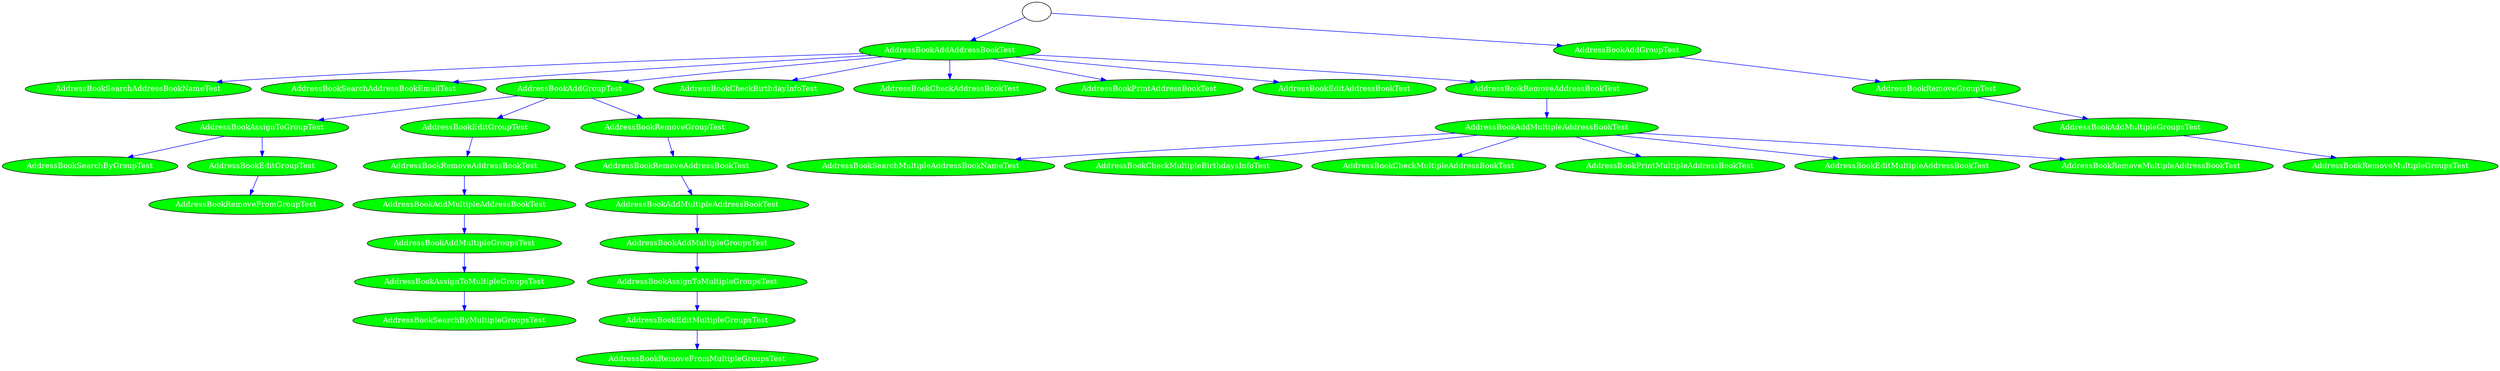 strict digraph G {
root_925284253 [ label="" color = "black" ];
AddressBookAddAddressBookTest_220541490 [ label="AddressBookAddAddressBookTest"fillcolor="green" style="filled" fontcolor="white" ];
AddressBookAddGroupTest_837123885 [ label="AddressBookAddGroupTest"fillcolor="green" style="filled" fontcolor="white" ];
AddressBookSearchAddressBookNameTest_714040706 [ label="AddressBookSearchAddressBookNameTest"fillcolor="green" style="filled" fontcolor="white" ];
AddressBookSearchAddressBookEmailTest_1831910146 [ label="AddressBookSearchAddressBookEmailTest"fillcolor="green" style="filled" fontcolor="white" ];
AddressBookAddGroupTest_1541866648 [ label="AddressBookAddGroupTest"fillcolor="green" style="filled" fontcolor="white" ];
AddressBookCheckBirthdayInfoTest_1562775792 [ label="AddressBookCheckBirthdayInfoTest"fillcolor="green" style="filled" fontcolor="white" ];
AddressBookCheckAddressBookTest_37472437 [ label="AddressBookCheckAddressBookTest"fillcolor="green" style="filled" fontcolor="white" ];
AddressBookPrintAddressBookTest_1367160731 [ label="AddressBookPrintAddressBookTest"fillcolor="green" style="filled" fontcolor="white" ];
AddressBookEditAddressBookTest_1242671955 [ label="AddressBookEditAddressBookTest"fillcolor="green" style="filled" fontcolor="white" ];
AddressBookRemoveAddressBookTest_314937647 [ label="AddressBookRemoveAddressBookTest"fillcolor="green" style="filled" fontcolor="white" ];
AddressBookRemoveGroupTest_369932721 [ label="AddressBookRemoveGroupTest"fillcolor="green" style="filled" fontcolor="white" ];
AddressBookAssignToGroupTest_173414818 [ label="AddressBookAssignToGroupTest"fillcolor="green" style="filled" fontcolor="white" ];
AddressBookEditGroupTest_1842346408 [ label="AddressBookEditGroupTest"fillcolor="green" style="filled" fontcolor="white" ];
AddressBookRemoveGroupTest_1074675484 [ label="AddressBookRemoveGroupTest"fillcolor="green" style="filled" fontcolor="white" ];
AddressBookAddMultipleAddressBookTest_585631716 [ label="AddressBookAddMultipleAddressBookTest"fillcolor="green" style="filled" fontcolor="white" ];
AddressBookAddMultipleGroupsTest_378174875 [ label="AddressBookAddMultipleGroupsTest"fillcolor="green" style="filled" fontcolor="white" ];
AddressBookSearchByGroupTest_1555437774 [ label="AddressBookSearchByGroupTest"fillcolor="green" style="filled" fontcolor="white" ];
AddressBookEditGroupTest_737339422 [ label="AddressBookEditGroupTest"fillcolor="green" style="filled" fontcolor="white" ];
AddressBookRemoveAddressBookTest_1306867271 [ label="AddressBookRemoveAddressBookTest"fillcolor="green" style="filled" fontcolor="white" ];
AddressBookRemoveAddressBookTest_1610154621 [ label="AddressBookRemoveAddressBookTest"fillcolor="green" style="filled" fontcolor="white" ];
AddressBookSearchMultipleAddressBookNameTest_106715730 [ label="AddressBookSearchMultipleAddressBookNameTest"fillcolor="green" style="filled" fontcolor="white" ];
AddressBookCheckMultipleBirthdaysInfoTest_210123324 [ label="AddressBookCheckMultipleBirthdaysInfoTest"fillcolor="green" style="filled" fontcolor="white" ];
AddressBookCheckMultipleAddressBookTest_1660680700 [ label="AddressBookCheckMultipleAddressBookTest"fillcolor="green" style="filled" fontcolor="white" ];
AddressBookPrintMultipleAddressBookTest_1396924438 [ label="AddressBookPrintMultipleAddressBookTest"fillcolor="green" style="filled" fontcolor="white" ];
AddressBookEditMultipleAddressBookTest_346508450 [ label="AddressBookEditMultipleAddressBookTest"fillcolor="green" style="filled" fontcolor="white" ];
AddressBookRemoveMultipleAddressBookTest_80644576 [ label="AddressBookRemoveMultipleAddressBookTest"fillcolor="green" style="filled" fontcolor="white" ];
AddressBookRemoveMultipleGroupsTest_133334873 [ label="AddressBookRemoveMultipleGroupsTest"fillcolor="green" style="filled" fontcolor="white" ];
AddressBookRemoveFromGroupTest_1200337671 [ label="AddressBookRemoveFromGroupTest"fillcolor="green" style="filled" fontcolor="white" ];
AddressBookAddMultipleAddressBookTest_2087530662 [ label="AddressBookAddMultipleAddressBookTest"fillcolor="green" style="filled" fontcolor="white" ];
AddressBookAddMultipleAddressBookTest_709585258 [ label="AddressBookAddMultipleAddressBookTest"fillcolor="green" style="filled" fontcolor="white" ];
AddressBookAddMultipleGroupsTest_2095772816 [ label="AddressBookAddMultipleGroupsTest"fillcolor="green" style="filled" fontcolor="white" ];
AddressBookAddMultipleGroupsTest_717827412 [ label="AddressBookAddMultipleGroupsTest"fillcolor="green" style="filled" fontcolor="white" ];
AddressBookAssignToMultipleGroupsTest_1643640412 [ label="AddressBookAssignToMultipleGroupsTest"fillcolor="green" style="filled" fontcolor="white" ];
AddressBookAssignToMultipleGroupsTest_265695008 [ label="AddressBookAssignToMultipleGroupsTest"fillcolor="green" style="filled" fontcolor="white" ];
AddressBookSearchByMultipleGroupsTest_216656868 [ label="AddressBookSearchByMultipleGroupsTest"fillcolor="green" style="filled" fontcolor="white" ];
AddressBookEditMultipleGroupsTest_103561830 [ label="AddressBookEditMultipleGroupsTest"fillcolor="green" style="filled" fontcolor="white" ];
AddressBookRemoveFromMultipleGroupsTest_1159496113 [ label="AddressBookRemoveFromMultipleGroupsTest"fillcolor="green" style="filled" fontcolor="white" ];
  root_925284253 -> AddressBookAddAddressBookTest_220541490 [ label="" color="blue" ];
  root_925284253 -> AddressBookAddGroupTest_837123885 [ label="" color="blue" ];
  AddressBookAddAddressBookTest_220541490 -> AddressBookSearchAddressBookNameTest_714040706 [ label="" color="blue" ];
  AddressBookAddAddressBookTest_220541490 -> AddressBookSearchAddressBookEmailTest_1831910146 [ label="" color="blue" ];
  AddressBookAddAddressBookTest_220541490 -> AddressBookAddGroupTest_1541866648 [ label="" color="blue" ];
  AddressBookAddAddressBookTest_220541490 -> AddressBookCheckBirthdayInfoTest_1562775792 [ label="" color="blue" ];
  AddressBookAddAddressBookTest_220541490 -> AddressBookCheckAddressBookTest_37472437 [ label="" color="blue" ];
  AddressBookAddAddressBookTest_220541490 -> AddressBookPrintAddressBookTest_1367160731 [ label="" color="blue" ];
  AddressBookAddAddressBookTest_220541490 -> AddressBookEditAddressBookTest_1242671955 [ label="" color="blue" ];
  AddressBookAddAddressBookTest_220541490 -> AddressBookRemoveAddressBookTest_314937647 [ label="" color="blue" ];
  AddressBookAddGroupTest_837123885 -> AddressBookRemoveGroupTest_369932721 [ label="" color="blue" ];
  AddressBookAddGroupTest_1541866648 -> AddressBookAssignToGroupTest_173414818 [ label="" color="blue" ];
  AddressBookAddGroupTest_1541866648 -> AddressBookEditGroupTest_1842346408 [ label="" color="blue" ];
  AddressBookAddGroupTest_1541866648 -> AddressBookRemoveGroupTest_1074675484 [ label="" color="blue" ];
  AddressBookRemoveAddressBookTest_314937647 -> AddressBookAddMultipleAddressBookTest_585631716 [ label="" color="blue" ];
  AddressBookRemoveGroupTest_369932721 -> AddressBookAddMultipleGroupsTest_378174875 [ label="" color="blue" ];
  AddressBookAssignToGroupTest_173414818 -> AddressBookSearchByGroupTest_1555437774 [ label="" color="blue" ];
  AddressBookAssignToGroupTest_173414818 -> AddressBookEditGroupTest_737339422 [ label="" color="blue" ];
  AddressBookEditGroupTest_1842346408 -> AddressBookRemoveAddressBookTest_1306867271 [ label="" color="blue" ];
  AddressBookRemoveGroupTest_1074675484 -> AddressBookRemoveAddressBookTest_1610154621 [ label="" color="blue" ];
  AddressBookAddMultipleAddressBookTest_585631716 -> AddressBookSearchMultipleAddressBookNameTest_106715730 [ label="" color="blue" ];
  AddressBookAddMultipleAddressBookTest_585631716 -> AddressBookCheckMultipleBirthdaysInfoTest_210123324 [ label="" color="blue" ];
  AddressBookAddMultipleAddressBookTest_585631716 -> AddressBookCheckMultipleAddressBookTest_1660680700 [ label="" color="blue" ];
  AddressBookAddMultipleAddressBookTest_585631716 -> AddressBookPrintMultipleAddressBookTest_1396924438 [ label="" color="blue" ];
  AddressBookAddMultipleAddressBookTest_585631716 -> AddressBookEditMultipleAddressBookTest_346508450 [ label="" color="blue" ];
  AddressBookAddMultipleAddressBookTest_585631716 -> AddressBookRemoveMultipleAddressBookTest_80644576 [ label="" color="blue" ];
  AddressBookAddMultipleGroupsTest_378174875 -> AddressBookRemoveMultipleGroupsTest_133334873 [ label="" color="blue" ];
  AddressBookEditGroupTest_737339422 -> AddressBookRemoveFromGroupTest_1200337671 [ label="" color="blue" ];
  AddressBookRemoveAddressBookTest_1306867271 -> AddressBookAddMultipleAddressBookTest_2087530662 [ label="" color="blue" ];
  AddressBookRemoveAddressBookTest_1610154621 -> AddressBookAddMultipleAddressBookTest_709585258 [ label="" color="blue" ];
  AddressBookAddMultipleAddressBookTest_2087530662 -> AddressBookAddMultipleGroupsTest_2095772816 [ label="" color="blue" ];
  AddressBookAddMultipleAddressBookTest_709585258 -> AddressBookAddMultipleGroupsTest_717827412 [ label="" color="blue" ];
  AddressBookAddMultipleGroupsTest_2095772816 -> AddressBookAssignToMultipleGroupsTest_1643640412 [ label="" color="blue" ];
  AddressBookAddMultipleGroupsTest_717827412 -> AddressBookAssignToMultipleGroupsTest_265695008 [ label="" color="blue" ];
  AddressBookAssignToMultipleGroupsTest_1643640412 -> AddressBookSearchByMultipleGroupsTest_216656868 [ label="" color="blue" ];
  AddressBookAssignToMultipleGroupsTest_265695008 -> AddressBookEditMultipleGroupsTest_103561830 [ label="" color="blue" ];
  AddressBookEditMultipleGroupsTest_103561830 -> AddressBookRemoveFromMultipleGroupsTest_1159496113 [ label="" color="blue" ];
}
